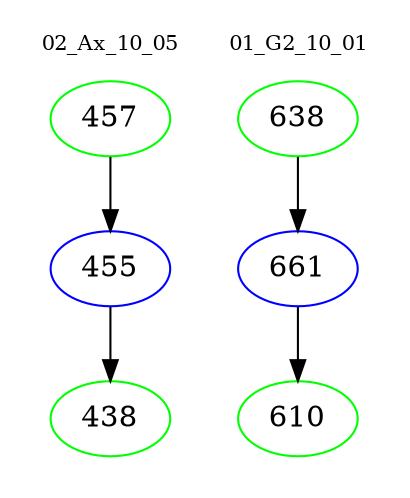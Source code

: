 digraph{
subgraph cluster_0 {
color = white
label = "02_Ax_10_05";
fontsize=10;
T0_457 [label="457", color="green"]
T0_457 -> T0_455 [color="black"]
T0_455 [label="455", color="blue"]
T0_455 -> T0_438 [color="black"]
T0_438 [label="438", color="green"]
}
subgraph cluster_1 {
color = white
label = "01_G2_10_01";
fontsize=10;
T1_638 [label="638", color="green"]
T1_638 -> T1_661 [color="black"]
T1_661 [label="661", color="blue"]
T1_661 -> T1_610 [color="black"]
T1_610 [label="610", color="green"]
}
}
